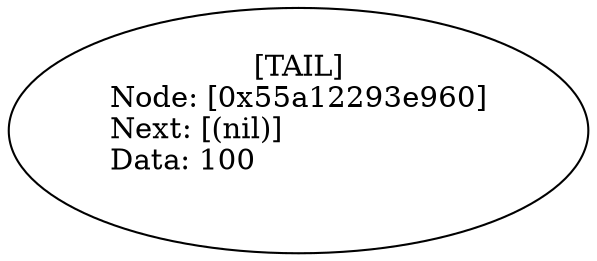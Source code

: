 digraph graf {
rankdir="LR";Node_0x55a12293e960 [label="[TAIL]
Node: [0x55a12293e960]\lNext: [(nil)]\lData: 100\l "]
}
